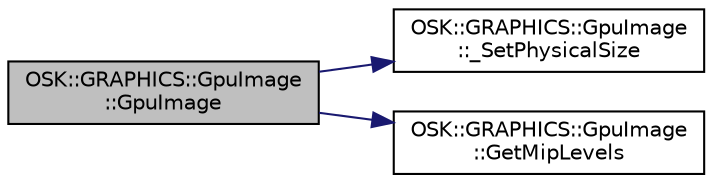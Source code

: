 digraph "OSK::GRAPHICS::GpuImage::GpuImage"
{
 // LATEX_PDF_SIZE
  edge [fontname="Helvetica",fontsize="10",labelfontname="Helvetica",labelfontsize="10"];
  node [fontname="Helvetica",fontsize="10",shape=record];
  rankdir="LR";
  Node1 [label="OSK::GRAPHICS::GpuImage\l::GpuImage",height=0.2,width=0.4,color="black", fillcolor="grey75", style="filled", fontcolor="black",tooltip=" "];
  Node1 -> Node2 [color="midnightblue",fontsize="10",style="solid"];
  Node2 [label="OSK::GRAPHICS::GpuImage\l::_SetPhysicalSize",height=0.2,width=0.4,color="black", fillcolor="white", style="filled",URL="$class_o_s_k_1_1_g_r_a_p_h_i_c_s_1_1_gpu_image.html#ad23f506b8bdde8faac2dac9d6a86f7e7",tooltip=" "];
  Node1 -> Node3 [color="midnightblue",fontsize="10",style="solid"];
  Node3 [label="OSK::GRAPHICS::GpuImage\l::GetMipLevels",height=0.2,width=0.4,color="black", fillcolor="white", style="filled",URL="$class_o_s_k_1_1_g_r_a_p_h_i_c_s_1_1_gpu_image.html#aa0220799f28ec1c45c888926243867e9",tooltip="Devuelve el número máximo de miplevels de esta imagen."];
}
